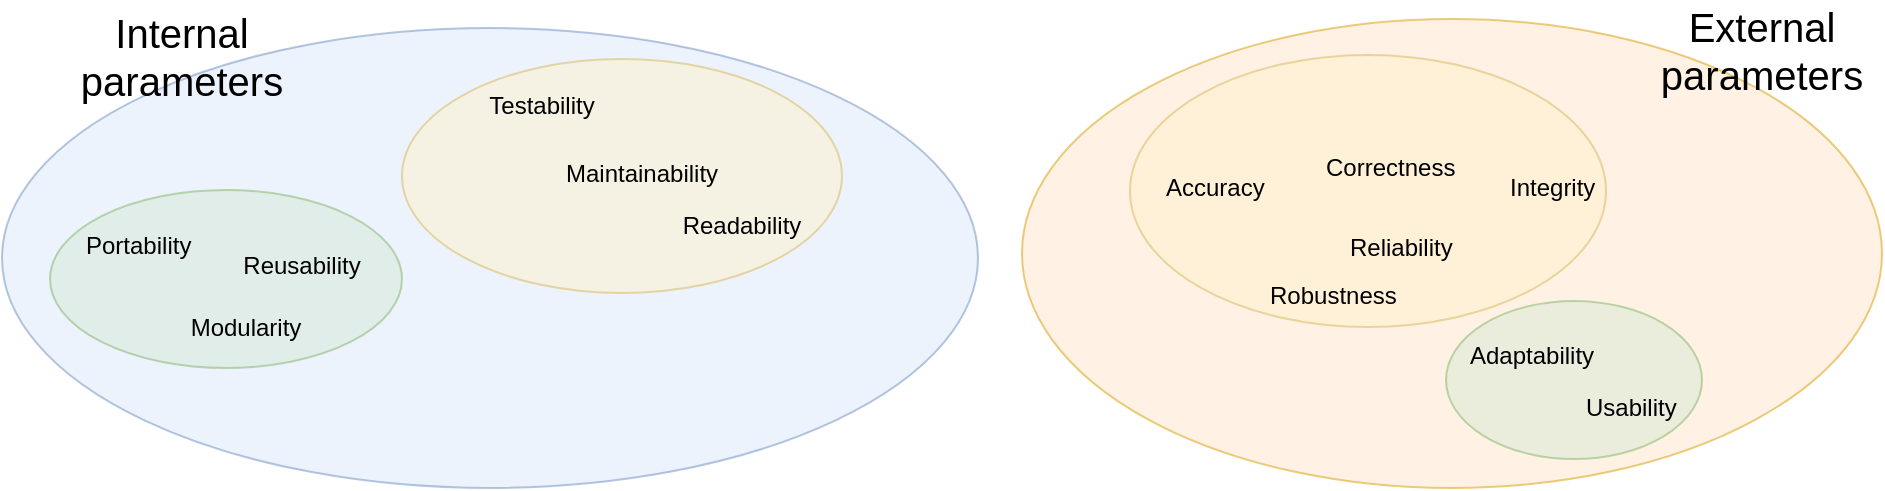 <mxfile version="14.1.8" type="device"><diagram name="Page-1" id="5987fedf-629e-85c4-6858-42fee31821dd"><mxGraphModel dx="1106" dy="899" grid="1" gridSize="10" guides="1" tooltips="1" connect="1" arrows="1" fold="1" page="1" pageScale="1.5" pageWidth="1169" pageHeight="826" background="#ffffff" math="0" shadow="0"><root><mxCell id="0" style=";html=1;"/><mxCell id="1" style=";html=1;" parent="0"/><mxCell id="2a5a01dd2e413fbf-1" value="" style="ellipse;whiteSpace=wrap;html=1;rounded=0;shadow=0;strokeWidth=1;fillColor=#dae8fc;fontSize=24;align=right;strokeColor=#6c8ebf;opacity=50;" parent="1" vertex="1"><mxGeometry x="330" y="360" width="488" height="230" as="geometry"/></mxCell><mxCell id="eR_0kUd5AKdzZJq-Nk-1-18" value="" style="ellipse;whiteSpace=wrap;html=1;rounded=0;shadow=0;strokeWidth=1;fillColor=#fff2cc;fontSize=24;align=right;strokeColor=#d6b656;opacity=50;" vertex="1" parent="1"><mxGeometry x="530" y="375.5" width="220" height="117" as="geometry"/></mxCell><mxCell id="eR_0kUd5AKdzZJq-Nk-1-17" value="" style="ellipse;whiteSpace=wrap;html=1;rounded=0;shadow=0;strokeWidth=1;fillColor=#d5e8d4;fontSize=24;align=right;strokeColor=#82b366;opacity=50;" vertex="1" parent="1"><mxGeometry x="354" y="441" width="176" height="89" as="geometry"/></mxCell><mxCell id="2a5a01dd2e413fbf-3" value="" style="ellipse;whiteSpace=wrap;html=1;rounded=0;shadow=0;strokeWidth=1;fillColor=#ffe6cc;fontSize=24;align=right;strokeColor=#d79b00;opacity=50;" parent="1" vertex="1"><mxGeometry x="840" y="355.5" width="430" height="234.5" as="geometry"/></mxCell><mxCell id="2a5a01dd2e413fbf-7" value="" style="ellipse;whiteSpace=wrap;html=1;rounded=0;shadow=0;strokeWidth=1;fillColor=#d5e8d4;fontSize=24;align=right;strokeColor=#82b366;opacity=50;" parent="1" vertex="1"><mxGeometry x="1052" y="496.5" width="128" height="79" as="geometry"/></mxCell><mxCell id="2a5a01dd2e413fbf-9" value="" style="ellipse;whiteSpace=wrap;html=1;rounded=0;shadow=0;strokeWidth=1;fillColor=#fff2cc;fontSize=24;align=right;strokeColor=#d6b656;opacity=50;" parent="1" vertex="1"><mxGeometry x="894" y="373.5" width="238" height="136" as="geometry"/></mxCell><mxCell id="2a5a01dd2e413fbf-47" value="Internal parameters" style="text;html=1;strokeColor=none;fillColor=none;align=center;verticalAlign=middle;whiteSpace=wrap;rounded=0;shadow=0;fontSize=20;" parent="1" vertex="1"><mxGeometry x="380" y="359" width="80" height="30" as="geometry"/></mxCell><mxCell id="2a5a01dd2e413fbf-49" value="External parameters" style="text;html=1;strokeColor=none;fillColor=none;align=center;verticalAlign=middle;whiteSpace=wrap;rounded=0;shadow=0;fontSize=20;" parent="1" vertex="1"><mxGeometry x="1170" y="355.5" width="80" height="30" as="geometry"/></mxCell><mxCell id="eR_0kUd5AKdzZJq-Nk-1-1" value="Testability" style="text;html=1;strokeColor=none;fillColor=none;align=center;verticalAlign=middle;whiteSpace=wrap;rounded=0;" vertex="1" parent="1"><mxGeometry x="580" y="389" width="40" height="20" as="geometry"/></mxCell><mxCell id="eR_0kUd5AKdzZJq-Nk-1-2" value="Reusability" style="text;html=1;strokeColor=none;fillColor=none;align=center;verticalAlign=middle;whiteSpace=wrap;rounded=0;" vertex="1" parent="1"><mxGeometry x="460" y="469" width="40" height="20" as="geometry"/></mxCell><mxCell id="eR_0kUd5AKdzZJq-Nk-1-3" value="Readability" style="text;html=1;strokeColor=none;fillColor=none;align=center;verticalAlign=middle;whiteSpace=wrap;rounded=0;" vertex="1" parent="1"><mxGeometry x="680" y="449" width="40" height="20" as="geometry"/></mxCell><mxCell id="eR_0kUd5AKdzZJq-Nk-1-4" value="Modularity" style="text;html=1;strokeColor=none;fillColor=none;align=center;verticalAlign=middle;whiteSpace=wrap;rounded=0;" vertex="1" parent="1"><mxGeometry x="432" y="500" width="40" height="20" as="geometry"/></mxCell><mxCell id="eR_0kUd5AKdzZJq-Nk-1-6" value="Correctness" style="text;whiteSpace=wrap;html=1;" vertex="1" parent="1"><mxGeometry x="990" y="415.5" width="90" height="30" as="geometry"/></mxCell><mxCell id="eR_0kUd5AKdzZJq-Nk-1-7" value="Usability" style="text;whiteSpace=wrap;html=1;" vertex="1" parent="1"><mxGeometry x="1120" y="535.5" width="70" height="30" as="geometry"/></mxCell><mxCell id="eR_0kUd5AKdzZJq-Nk-1-8" value="Reliability" style="text;whiteSpace=wrap;html=1;" vertex="1" parent="1"><mxGeometry x="1002" y="455.5" width="80" height="30" as="geometry"/></mxCell><mxCell id="eR_0kUd5AKdzZJq-Nk-1-9" value="Integrity" style="text;whiteSpace=wrap;html=1;" vertex="1" parent="1"><mxGeometry x="1082" y="425.5" width="70" height="30" as="geometry"/></mxCell><mxCell id="eR_0kUd5AKdzZJq-Nk-1-10" value="Adaptability" style="text;whiteSpace=wrap;html=1;" vertex="1" parent="1"><mxGeometry x="1062" y="509.5" width="90" height="30" as="geometry"/></mxCell><mxCell id="eR_0kUd5AKdzZJq-Nk-1-11" value="Robustness" style="text;whiteSpace=wrap;html=1;" vertex="1" parent="1"><mxGeometry x="962" y="479.5" width="90" height="30" as="geometry"/></mxCell><mxCell id="eR_0kUd5AKdzZJq-Nk-1-12" value="Accuracy" style="text;whiteSpace=wrap;html=1;" vertex="1" parent="1"><mxGeometry x="910" y="425.5" width="70" height="30" as="geometry"/></mxCell><mxCell id="eR_0kUd5AKdzZJq-Nk-1-14" value="Maintainability" style="text;whiteSpace=wrap;html=1;" vertex="1" parent="1"><mxGeometry x="610" y="419" width="100" height="30" as="geometry"/></mxCell><mxCell id="eR_0kUd5AKdzZJq-Nk-1-16" value="Portability" style="text;whiteSpace=wrap;html=1;" vertex="1" parent="1"><mxGeometry x="370" y="455" width="80" height="30" as="geometry"/></mxCell></root></mxGraphModel></diagram></mxfile>